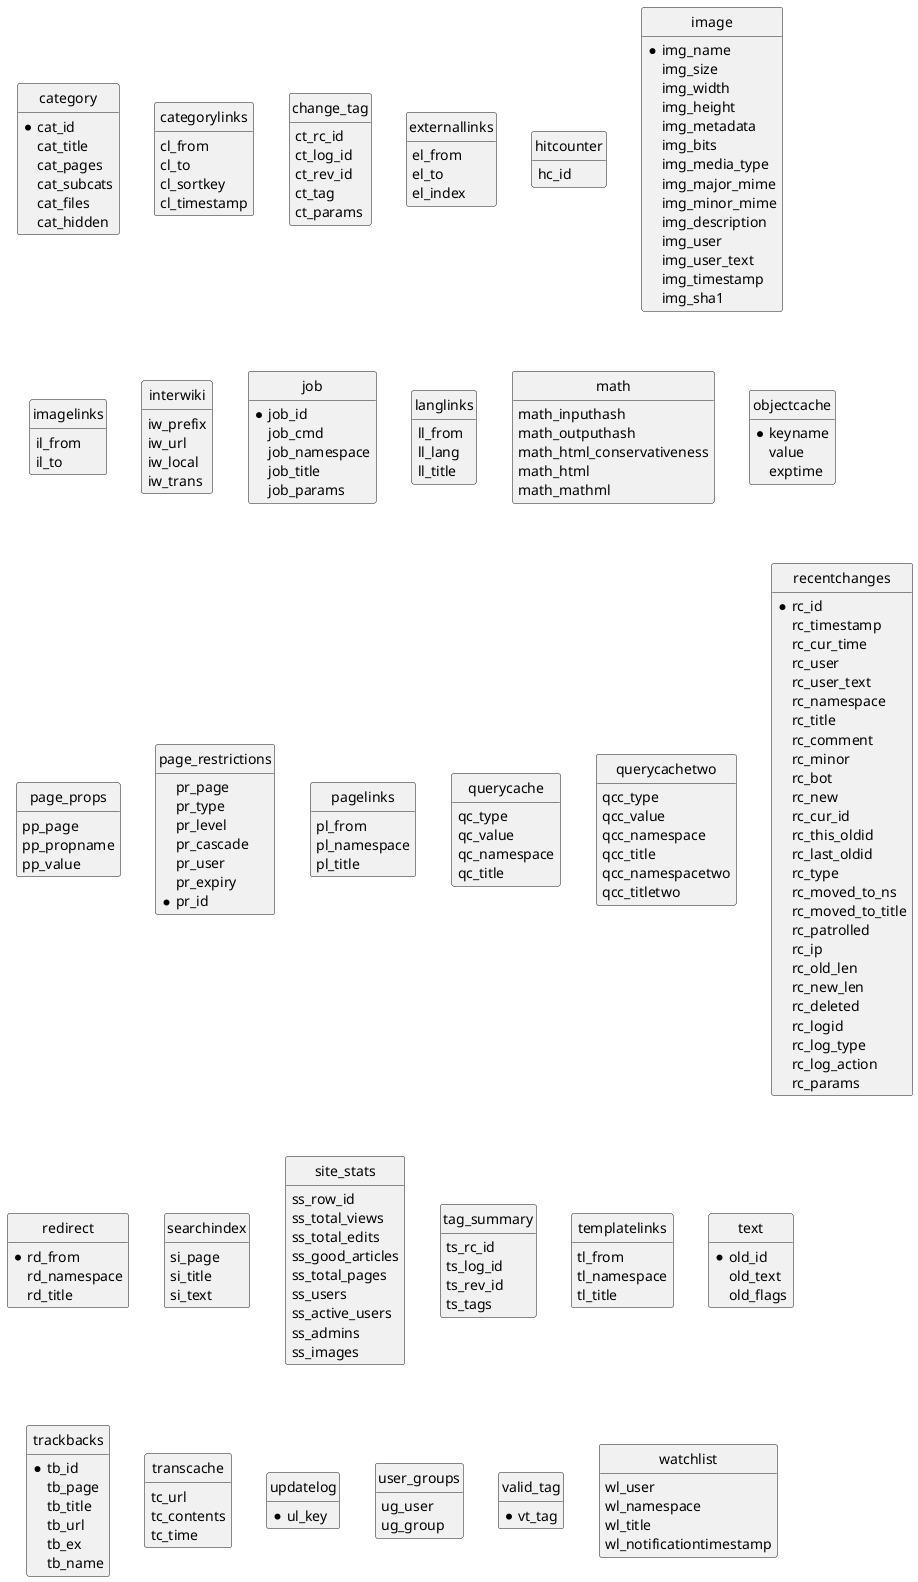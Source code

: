 @startuml

' hide the spot
hide circle
hide methods
hide stereotypes

' avoid problems with angled crows feet
skinparam linetype ortho

entity category {
  *cat_id
  cat_title
  cat_pages
  cat_subcats
  cat_files
  cat_hidden
}
entity categorylinks {
  cl_from
  cl_to
  cl_sortkey
  cl_timestamp
}
entity change_tag {
  ct_rc_id
  ct_log_id
  ct_rev_id
  ct_tag
  ct_params
}
entity externallinks {
  el_from
  el_to
  el_index
}
entity hitcounter {
  hc_id
}
entity image {
  *img_name
  img_size
  img_width
  img_height
  img_metadata
  img_bits
  img_media_type
  img_major_mime
  img_minor_mime
  img_description
  img_user
  img_user_text
  img_timestamp
  img_sha1
}
entity imagelinks {
  il_from
  il_to
}
entity interwiki {
  iw_prefix
  iw_url
  iw_local
  iw_trans
}
entity job {
  *job_id
  job_cmd
  job_namespace
  job_title
  job_params
}
entity langlinks {
  ll_from
  ll_lang
  ll_title
}
entity math {
  math_inputhash
  math_outputhash
  math_html_conservativeness
  math_html
  math_mathml
}
entity objectcache {
  *keyname
  value
  exptime
}
entity page_props {
  pp_page
  pp_propname
  pp_value
}
entity page_restrictions {
  pr_page
  pr_type
  pr_level
  pr_cascade
  pr_user
  pr_expiry
  *pr_id
}
entity pagelinks {
  pl_from
  pl_namespace
  pl_title
}
entity querycache {
  qc_type
  qc_value
  qc_namespace
  qc_title
}
entity querycachetwo {
  qcc_type
  qcc_value
  qcc_namespace
  qcc_title
  qcc_namespacetwo
  qcc_titletwo
}
entity recentchanges {
  *rc_id
  rc_timestamp
  rc_cur_time
  rc_user
  rc_user_text
  rc_namespace
  rc_title
  rc_comment
  rc_minor
  rc_bot
  rc_new
  rc_cur_id
  rc_this_oldid
  rc_last_oldid
  rc_type
  rc_moved_to_ns
  rc_moved_to_title
  rc_patrolled
  rc_ip
  rc_old_len
  rc_new_len
  rc_deleted
  rc_logid
  rc_log_type
  rc_log_action
  rc_params
}
entity redirect {
  *rd_from
  rd_namespace
  rd_title
}
entity searchindex {
  si_page
  si_title
  si_text
}
entity site_stats {
  ss_row_id
  ss_total_views
  ss_total_edits
  ss_good_articles
  ss_total_pages
  ss_users
  ss_active_users
  ss_admins
  ss_images
}
entity tag_summary {
  ts_rc_id
  ts_log_id
  ts_rev_id
  ts_tags
}
entity templatelinks {
  tl_from
  tl_namespace
  tl_title
}
entity text {
  *old_id
  old_text
  old_flags
}
entity trackbacks {
  *tb_id
  tb_page
  tb_title
  tb_url
  tb_ex
  tb_name
}
entity transcache {
  tc_url
  tc_contents
  tc_time
}
entity updatelog {
  *ul_key
}
entity user_groups {
  ug_user
  ug_group
}
entity valid_tag {
  *vt_tag
}
entity watchlist {
  wl_user
  wl_namespace
  wl_title
  wl_notificationtimestamp
}




@enduml
